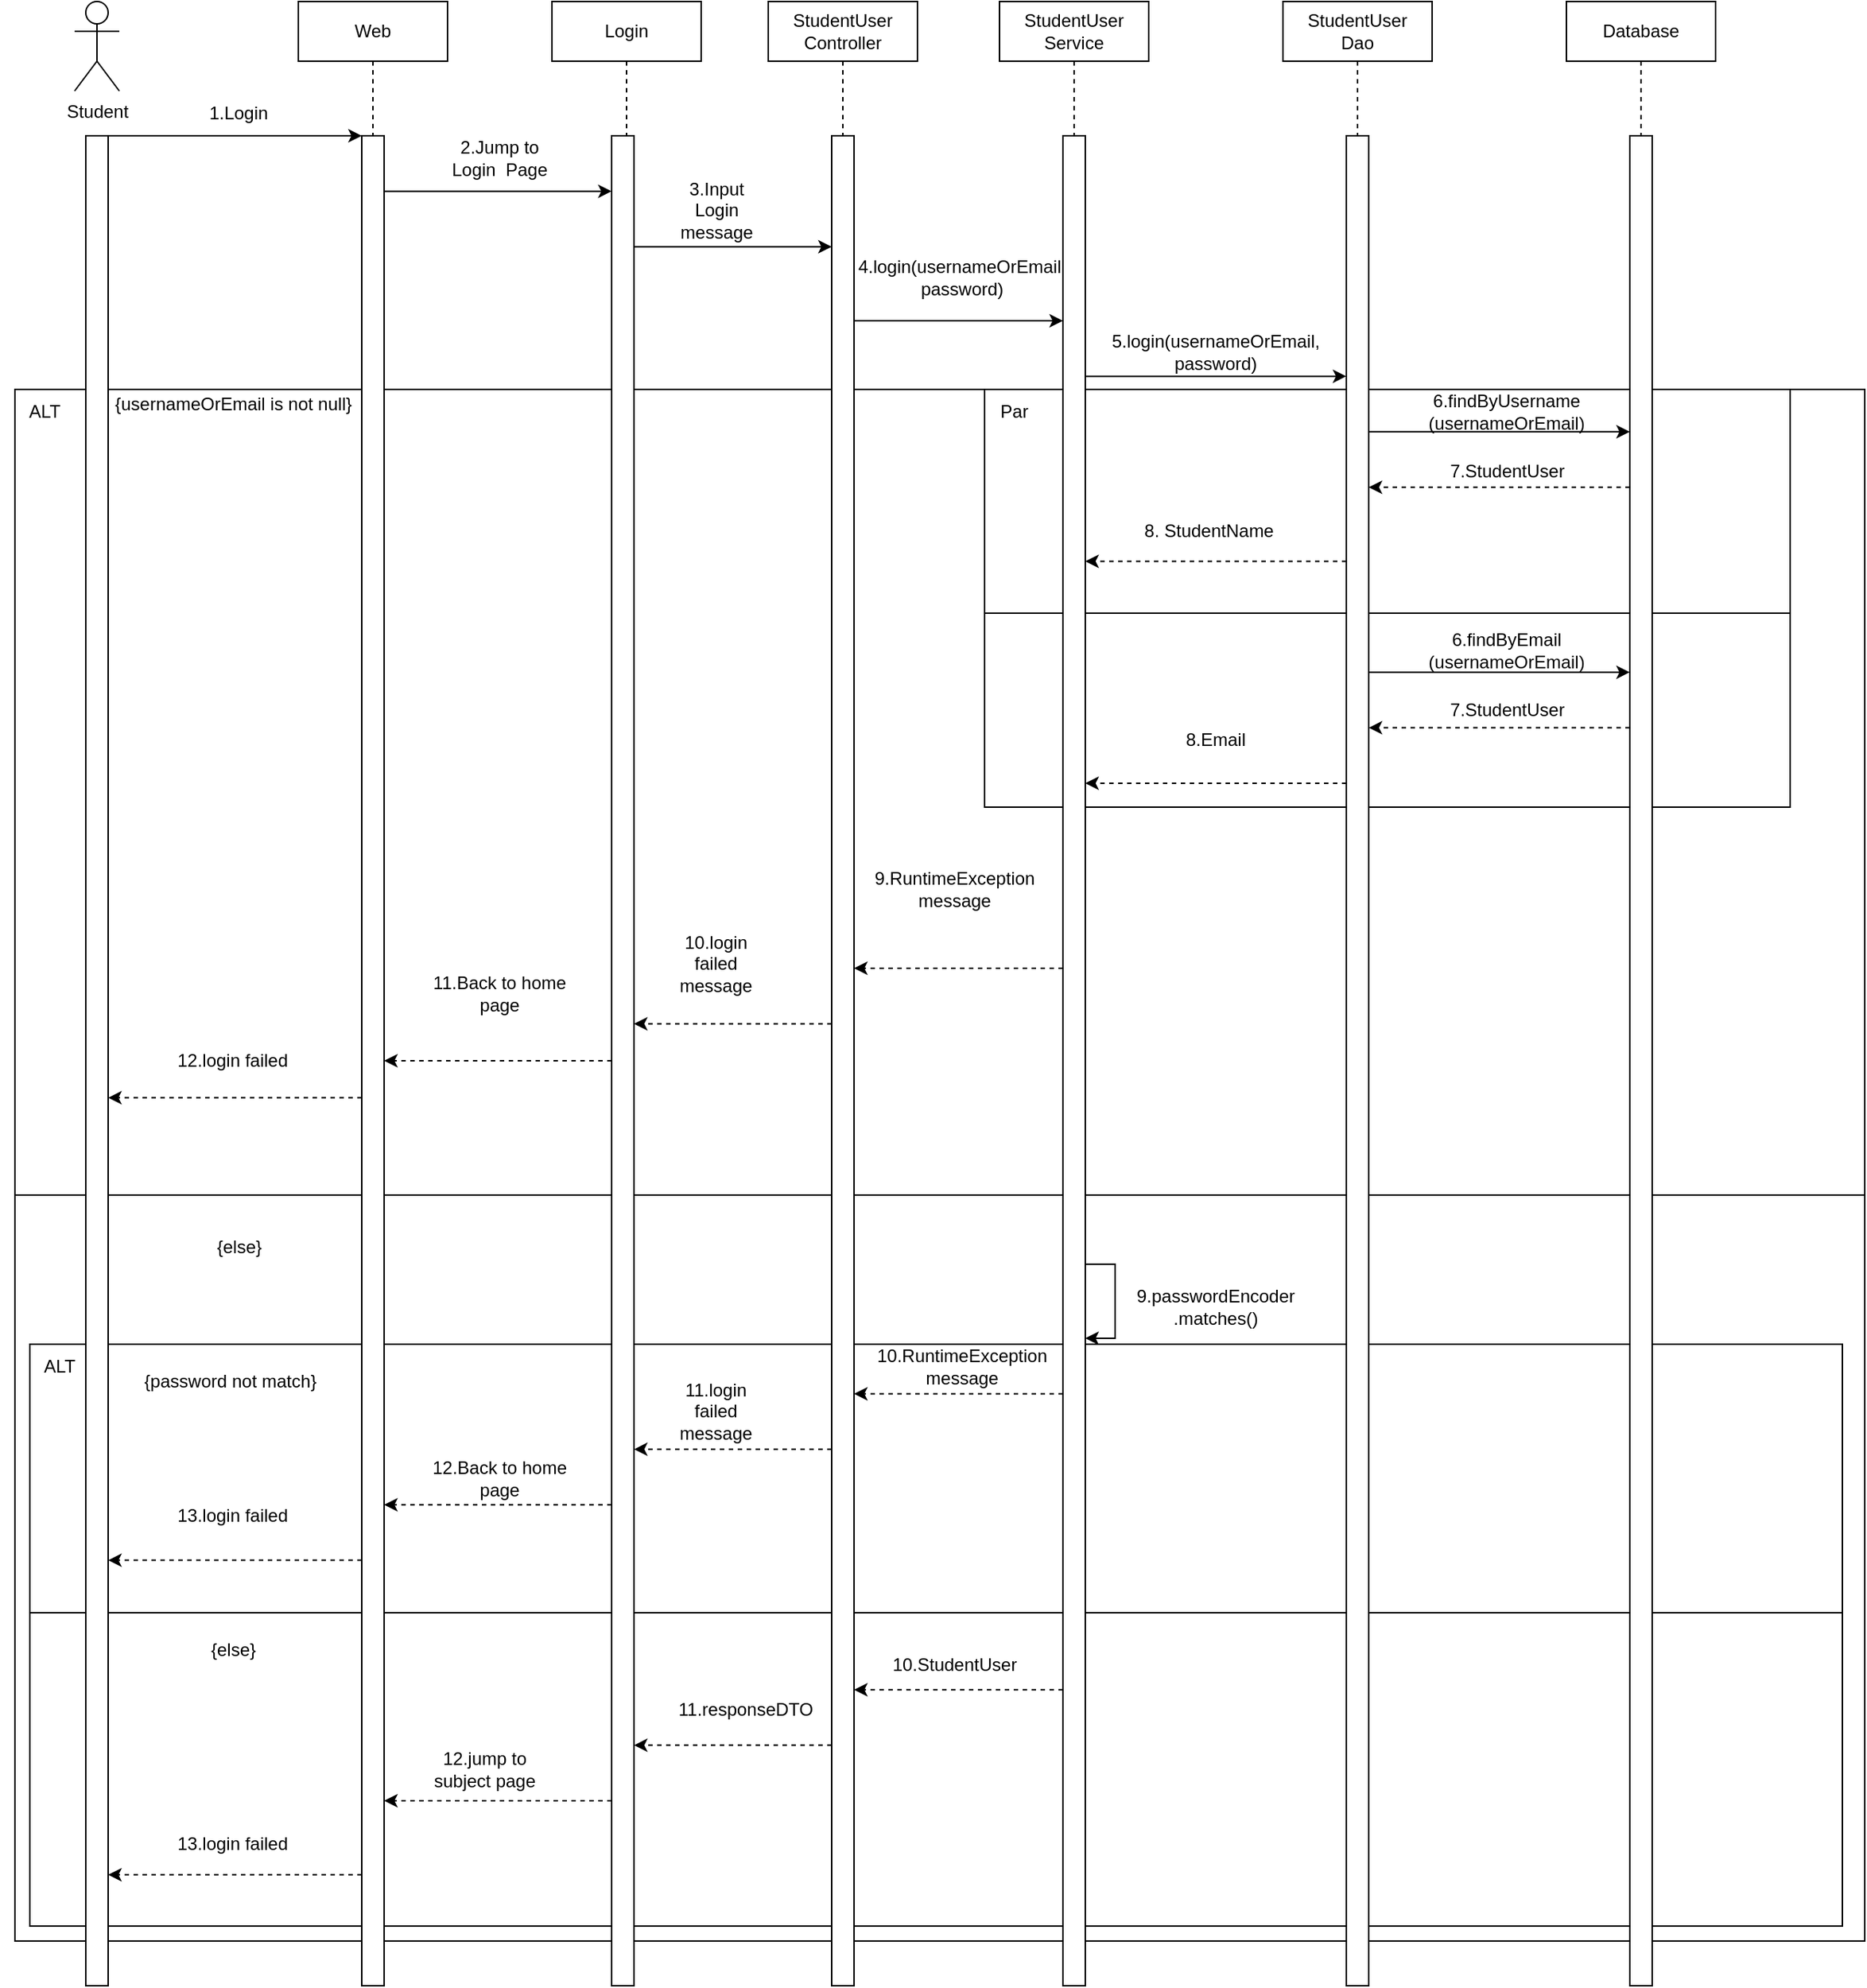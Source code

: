 <mxfile version="21.5.0" type="github">
  <diagram name="Page-1" id="2YBvvXClWsGukQMizWep">
    <mxGraphModel dx="1876" dy="661" grid="1" gridSize="10" guides="1" tooltips="1" connect="1" arrows="1" fold="1" page="1" pageScale="1" pageWidth="850" pageHeight="1100" math="0" shadow="0">
      <root>
        <mxCell id="0" />
        <mxCell id="1" parent="0" />
        <mxCell id="VWIVNXtLc2JzitBILpdr-26" value="" style="rounded=0;whiteSpace=wrap;html=1;" parent="1" vertex="1">
          <mxGeometry x="-440" y="840" width="1240" height="500" as="geometry" />
        </mxCell>
        <mxCell id="VWIVNXtLc2JzitBILpdr-33" value="" style="rounded=0;whiteSpace=wrap;html=1;" parent="1" vertex="1">
          <mxGeometry x="-430" y="1120" width="1215" height="210" as="geometry" />
        </mxCell>
        <mxCell id="VWIVNXtLc2JzitBILpdr-32" value="" style="rounded=0;whiteSpace=wrap;html=1;" parent="1" vertex="1">
          <mxGeometry x="-430" y="940" width="1215" height="180" as="geometry" />
        </mxCell>
        <mxCell id="VWIVNXtLc2JzitBILpdr-18" value="" style="rounded=0;whiteSpace=wrap;html=1;" parent="1" vertex="1">
          <mxGeometry x="-440" y="300" width="1240" height="540" as="geometry" />
        </mxCell>
        <mxCell id="Eow9V9qrAzXgovBorhqP-73" value="" style="rounded=0;whiteSpace=wrap;html=1;" parent="1" vertex="1">
          <mxGeometry x="210" y="300" width="540" height="150" as="geometry" />
        </mxCell>
        <mxCell id="aM9ryv3xv72pqoxQDRHE-1" value="StudentUser&lt;br&gt;Controller" style="shape=umlLifeline;perimeter=lifelinePerimeter;whiteSpace=wrap;html=1;container=0;dropTarget=0;collapsible=0;recursiveResize=0;outlineConnect=0;portConstraint=eastwest;newEdgeStyle={&quot;edgeStyle&quot;:&quot;elbowEdgeStyle&quot;,&quot;elbow&quot;:&quot;vertical&quot;,&quot;curved&quot;:0,&quot;rounded&quot;:0};size=40;" parent="1" vertex="1">
          <mxGeometry x="65" y="40" width="100" height="550" as="geometry" />
        </mxCell>
        <mxCell id="Eow9V9qrAzXgovBorhqP-82" value="" style="rounded=0;whiteSpace=wrap;html=1;" parent="1" vertex="1">
          <mxGeometry x="210" y="450" width="540" height="130" as="geometry" />
        </mxCell>
        <mxCell id="aM9ryv3xv72pqoxQDRHE-5" value="StudentUser&lt;br&gt;Service" style="shape=umlLifeline;perimeter=lifelinePerimeter;whiteSpace=wrap;html=1;container=0;dropTarget=0;collapsible=0;recursiveResize=0;outlineConnect=0;portConstraint=eastwest;newEdgeStyle={&quot;edgeStyle&quot;:&quot;elbowEdgeStyle&quot;,&quot;elbow&quot;:&quot;vertical&quot;,&quot;curved&quot;:0,&quot;rounded&quot;:0};" parent="1" vertex="1">
          <mxGeometry x="220" y="40" width="100" height="540" as="geometry" />
        </mxCell>
        <mxCell id="Eow9V9qrAzXgovBorhqP-1" value="StudentUser&lt;br&gt;Dao" style="shape=umlLifeline;perimeter=lifelinePerimeter;whiteSpace=wrap;html=1;container=0;dropTarget=0;collapsible=0;recursiveResize=0;outlineConnect=0;portConstraint=eastwest;newEdgeStyle={&quot;edgeStyle&quot;:&quot;elbowEdgeStyle&quot;,&quot;elbow&quot;:&quot;vertical&quot;,&quot;curved&quot;:0,&quot;rounded&quot;:0};" parent="1" vertex="1">
          <mxGeometry x="410" y="40" width="100" height="870" as="geometry" />
        </mxCell>
        <mxCell id="Eow9V9qrAzXgovBorhqP-3" value="Database" style="shape=umlLifeline;perimeter=lifelinePerimeter;whiteSpace=wrap;html=1;container=0;dropTarget=0;collapsible=0;recursiveResize=0;outlineConnect=0;portConstraint=eastwest;newEdgeStyle={&quot;edgeStyle&quot;:&quot;elbowEdgeStyle&quot;,&quot;elbow&quot;:&quot;vertical&quot;,&quot;curved&quot;:0,&quot;rounded&quot;:0};" parent="1" vertex="1">
          <mxGeometry x="600" y="40" width="100" height="860" as="geometry" />
        </mxCell>
        <mxCell id="Eow9V9qrAzXgovBorhqP-5" value="Student" style="shape=umlActor;verticalLabelPosition=bottom;verticalAlign=top;html=1;outlineConnect=0;" parent="1" vertex="1">
          <mxGeometry x="-400" y="40" width="30" height="60" as="geometry" />
        </mxCell>
        <mxCell id="Eow9V9qrAzXgovBorhqP-17" value="1.Login" style="text;html=1;strokeColor=none;fillColor=none;align=center;verticalAlign=middle;whiteSpace=wrap;rounded=0;" parent="1" vertex="1">
          <mxGeometry x="-320" y="100" width="60" height="30" as="geometry" />
        </mxCell>
        <mxCell id="Eow9V9qrAzXgovBorhqP-18" value="Login" style="shape=umlLifeline;perimeter=lifelinePerimeter;whiteSpace=wrap;html=1;container=0;dropTarget=0;collapsible=0;recursiveResize=0;outlineConnect=0;portConstraint=eastwest;newEdgeStyle={&quot;edgeStyle&quot;:&quot;elbowEdgeStyle&quot;,&quot;elbow&quot;:&quot;vertical&quot;,&quot;curved&quot;:0,&quot;rounded&quot;:0};size=40;" parent="1" vertex="1">
          <mxGeometry x="-80" y="40" width="100" height="550" as="geometry" />
        </mxCell>
        <mxCell id="Eow9V9qrAzXgovBorhqP-19" value="Web" style="shape=umlLifeline;perimeter=lifelinePerimeter;whiteSpace=wrap;html=1;container=0;dropTarget=0;collapsible=0;recursiveResize=0;outlineConnect=0;portConstraint=eastwest;newEdgeStyle={&quot;edgeStyle&quot;:&quot;elbowEdgeStyle&quot;,&quot;elbow&quot;:&quot;vertical&quot;,&quot;curved&quot;:0,&quot;rounded&quot;:0};size=40;" parent="1" vertex="1">
          <mxGeometry x="-250" y="40" width="100" height="550" as="geometry" />
        </mxCell>
        <mxCell id="Eow9V9qrAzXgovBorhqP-30" value="2.Jump to&lt;br&gt;Login&amp;nbsp; Page" style="text;html=1;strokeColor=none;fillColor=none;align=center;verticalAlign=middle;whiteSpace=wrap;rounded=0;" parent="1" vertex="1">
          <mxGeometry x="-180" y="110" width="130" height="70" as="geometry" />
        </mxCell>
        <mxCell id="Eow9V9qrAzXgovBorhqP-49" value="3.Input&lt;br&gt;Login&lt;br&gt;message" style="text;html=1;align=center;verticalAlign=middle;resizable=0;points=[];autosize=1;strokeColor=none;fillColor=none;" parent="1" vertex="1">
          <mxGeometry x="-5" y="150" width="70" height="60" as="geometry" />
        </mxCell>
        <mxCell id="Eow9V9qrAzXgovBorhqP-51" value="4.login(usernameOrEmail, password)" style="text;html=1;strokeColor=none;fillColor=none;align=center;verticalAlign=middle;whiteSpace=wrap;rounded=0;" parent="1" vertex="1">
          <mxGeometry x="130" y="210" width="130" height="30" as="geometry" />
        </mxCell>
        <mxCell id="Eow9V9qrAzXgovBorhqP-61" value="7.StudentUser" style="text;html=1;align=center;verticalAlign=middle;resizable=0;points=[];autosize=1;strokeColor=none;fillColor=none;" parent="1" vertex="1">
          <mxGeometry x="510" y="340" width="100" height="30" as="geometry" />
        </mxCell>
        <mxCell id="Eow9V9qrAzXgovBorhqP-79" value="&lt;span style=&quot;orphans: 2; text-align: center; text-indent: 0px; widows: 2; text-decoration-thickness: initial; text-decoration-style: initial; text-decoration-color: initial; float: none; display: inline !important;&quot;&gt;9.RuntimeException&lt;/span&gt;&lt;br style=&quot;border-color: rgb(0, 0, 0); orphans: 2; text-align: center; text-indent: 0px; widows: 2; text-decoration-thickness: initial; text-decoration-style: initial; text-decoration-color: initial;&quot;&gt;&lt;span style=&quot;orphans: 2; text-align: center; text-indent: 0px; widows: 2; text-decoration-thickness: initial; text-decoration-style: initial; text-decoration-color: initial; float: none; display: inline !important;&quot;&gt;message&lt;/span&gt;" style="text;html=1;strokeColor=none;fillColor=none;align=center;verticalAlign=middle;whiteSpace=wrap;rounded=0;" parent="1" vertex="1">
          <mxGeometry x="160" y="620" width="60" height="30" as="geometry" />
        </mxCell>
        <mxCell id="Eow9V9qrAzXgovBorhqP-81" value="11.Back to home page" style="text;html=1;strokeColor=none;fillColor=none;align=center;verticalAlign=middle;whiteSpace=wrap;rounded=0;" parent="1" vertex="1">
          <mxGeometry x="-170" y="690" width="110" height="30" as="geometry" />
        </mxCell>
        <mxCell id="Eow9V9qrAzXgovBorhqP-108" style="edgeStyle=orthogonalEdgeStyle;rounded=0;orthogonalLoop=1;jettySize=auto;html=1;exitX=1;exitY=0.03;exitDx=0;exitDy=0;exitPerimeter=0;entryX=0;entryY=0.03;entryDx=0;entryDy=0;entryPerimeter=0;" parent="1" source="Eow9V9qrAzXgovBorhqP-92" target="Eow9V9qrAzXgovBorhqP-93" edge="1">
          <mxGeometry relative="1" as="geometry" />
        </mxCell>
        <mxCell id="VWIVNXtLc2JzitBILpdr-25" style="edgeStyle=orthogonalEdgeStyle;rounded=0;orthogonalLoop=1;jettySize=auto;html=1;exitX=0;exitY=0.52;exitDx=0;exitDy=0;exitPerimeter=0;entryX=1;entryY=0.52;entryDx=0;entryDy=0;entryPerimeter=0;dashed=1;" parent="1" source="Eow9V9qrAzXgovBorhqP-92" target="Eow9V9qrAzXgovBorhqP-98" edge="1">
          <mxGeometry relative="1" as="geometry" />
        </mxCell>
        <mxCell id="VWIVNXtLc2JzitBILpdr-39" style="edgeStyle=orthogonalEdgeStyle;rounded=0;orthogonalLoop=1;jettySize=auto;html=1;exitX=0;exitY=0.77;exitDx=0;exitDy=0;exitPerimeter=0;entryX=1;entryY=0.77;entryDx=0;entryDy=0;entryPerimeter=0;dashed=1;" parent="1" source="Eow9V9qrAzXgovBorhqP-92" target="Eow9V9qrAzXgovBorhqP-98" edge="1">
          <mxGeometry relative="1" as="geometry" />
        </mxCell>
        <mxCell id="VWIVNXtLc2JzitBILpdr-43" style="edgeStyle=orthogonalEdgeStyle;rounded=0;orthogonalLoop=1;jettySize=auto;html=1;exitX=0;exitY=0.94;exitDx=0;exitDy=0;exitPerimeter=0;entryX=1;entryY=0.94;entryDx=0;entryDy=0;entryPerimeter=0;dashed=1;" parent="1" source="Eow9V9qrAzXgovBorhqP-92" target="Eow9V9qrAzXgovBorhqP-98" edge="1">
          <mxGeometry relative="1" as="geometry" />
        </mxCell>
        <mxCell id="Eow9V9qrAzXgovBorhqP-92" value="" style="rounded=0;whiteSpace=wrap;html=1;points=[[0,0,0,0,0],[0,0.03,0,0,0],[0,0.06,0,0,0],[0,0.1,0,0,0],[0,0.13,0,0,0],[0,0.16,0,0,0],[0,0.19,0,0,0],[0,0.23,0,0,0],[0,0.25,0,0,0],[0,0.26,0,0,0],[0,0.29,0,0,0],[0,0.32,0,0,0],[0,0.35,0,0,0],[0,0.39,0,0,0],[0,0.42,0,0,0],[0,0.45,0,0,0],[0,0.48,0,0,0],[0,0.5,0,0,0],[0,0.52,0,0,0],[0,0.55,0,0,0],[0,0.58,0,0,0],[0,0.61,0,0,0],[0,0.65,0,0,0],[0,0.68,0,0,0],[0,0.71,0,0,0],[0,0.74,0,0,0],[0,0.75,0,0,0],[0,0.77,0,0,0],[0,0.81,0,0,0],[0,0.84,0,0,0],[0,0.87,0,0,0],[0,0.9,0,0,0],[0,0.94,0,0,0],[0,0.97,0,0,0],[0,1,0,0,0],[0.25,0,0,0,0],[0.25,1,0,0,0],[0.5,0,0,0,0],[0.5,1,0,0,0],[0.75,0,0,0,0],[0.75,1,0,0,0],[1,0,0,0,0],[1,0.03,0,0,0],[1,0.06,0,0,0],[1,0.1,0,0,0],[1,0.13,0,0,0],[1,0.16,0,0,0],[1,0.19,0,0,0],[1,0.23,0,0,0],[1,0.25,0,0,0],[1,0.26,0,0,0],[1,0.29,0,0,0],[1,0.32,0,0,0],[1,0.35,0,0,0],[1,0.39,0,0,0],[1,0.42,0,0,0],[1,0.45,0,0,0],[1,0.48,0,0,0],[1,0.5,0,0,0],[1,0.52,0,0,0],[1,0.55,0,0,0],[1,0.58,0,0,0],[1,0.61,0,0,0],[1,0.65,0,0,0],[1,0.68,0,0,0],[1,0.71,0,0,0],[1,0.74,0,0,0],[1,0.75,0,0,0],[1,0.77,0,0,0],[1,0.81,0,0,0],[1,0.84,0,0,0],[1,0.87,0,0,0],[1,0.9,0,0,0],[1,0.94,0,0,0],[1,0.97,0,0,0],[1,1,0,0,0]];" parent="1" vertex="1">
          <mxGeometry x="-207.5" y="130" width="15" height="1240" as="geometry" />
        </mxCell>
        <mxCell id="Eow9V9qrAzXgovBorhqP-109" style="edgeStyle=orthogonalEdgeStyle;rounded=0;orthogonalLoop=1;jettySize=auto;html=1;exitX=1;exitY=0.06;exitDx=0;exitDy=0;exitPerimeter=0;entryX=0;entryY=0.06;entryDx=0;entryDy=0;entryPerimeter=0;" parent="1" source="Eow9V9qrAzXgovBorhqP-93" target="Eow9V9qrAzXgovBorhqP-99" edge="1">
          <mxGeometry relative="1" as="geometry" />
        </mxCell>
        <mxCell id="Eow9V9qrAzXgovBorhqP-98" value="" style="rounded=0;whiteSpace=wrap;html=1;points=[[0,0,0,0,0],[0,0.03,0,0,0],[0,0.06,0,0,0],[0,0.1,0,0,0],[0,0.13,0,0,0],[0,0.16,0,0,0],[0,0.19,0,0,0],[0,0.23,0,0,0],[0,0.25,0,0,0],[0,0.26,0,0,0],[0,0.29,0,0,0],[0,0.32,0,0,0],[0,0.35,0,0,0],[0,0.39,0,0,0],[0,0.42,0,0,0],[0,0.45,0,0,0],[0,0.48,0,0,0],[0,0.5,0,0,0],[0,0.52,0,0,0],[0,0.55,0,0,0],[0,0.58,0,0,0],[0,0.61,0,0,0],[0,0.65,0,0,0],[0,0.68,0,0,0],[0,0.71,0,0,0],[0,0.74,0,0,0],[0,0.75,0,0,0],[0,0.77,0,0,0],[0,0.81,0,0,0],[0,0.84,0,0,0],[0,0.87,0,0,0],[0,0.9,0,0,0],[0,0.94,0,0,0],[0,0.97,0,0,0],[0,1,0,0,0],[0.25,0,0,0,0],[0.25,1,0,0,0],[0.5,0,0,0,0],[0.5,1,0,0,0],[0.75,0,0,0,0],[0.75,1,0,0,0],[1,0,0,0,0],[1,0.03,0,0,0],[1,0.06,0,0,0],[1,0.1,0,0,0],[1,0.13,0,0,0],[1,0.16,0,0,0],[1,0.19,0,0,0],[1,0.23,0,0,0],[1,0.25,0,0,0],[1,0.26,0,0,0],[1,0.29,0,0,0],[1,0.32,0,0,0],[1,0.35,0,0,0],[1,0.39,0,0,0],[1,0.42,0,0,0],[1,0.45,0,0,0],[1,0.48,0,0,0],[1,0.5,0,0,0],[1,0.52,0,0,0],[1,0.55,0,0,0],[1,0.58,0,0,0],[1,0.61,0,0,0],[1,0.65,0,0,0],[1,0.68,0,0,0],[1,0.71,0,0,0],[1,0.74,0,0,0],[1,0.75,0,0,0],[1,0.77,0,0,0],[1,0.81,0,0,0],[1,0.84,0,0,0],[1,0.87,0,0,0],[1,0.9,0,0,0],[1,0.94,0,0,0],[1,0.97,0,0,0],[1,1,0,0,0]];" parent="1" vertex="1">
          <mxGeometry x="-392.5" y="130" width="15" height="1240" as="geometry" />
        </mxCell>
        <mxCell id="VWIVNXtLc2JzitBILpdr-24" style="edgeStyle=orthogonalEdgeStyle;rounded=0;orthogonalLoop=1;jettySize=auto;html=1;exitX=0;exitY=0.5;exitDx=0;exitDy=0;exitPerimeter=0;entryX=1;entryY=0.5;entryDx=0;entryDy=0;entryPerimeter=0;dashed=1;" parent="1" source="Eow9V9qrAzXgovBorhqP-93" target="Eow9V9qrAzXgovBorhqP-92" edge="1">
          <mxGeometry relative="1" as="geometry" />
        </mxCell>
        <mxCell id="VWIVNXtLc2JzitBILpdr-38" style="edgeStyle=orthogonalEdgeStyle;rounded=0;orthogonalLoop=1;jettySize=auto;html=1;exitX=0;exitY=0.74;exitDx=0;exitDy=0;exitPerimeter=0;entryX=1;entryY=0.74;entryDx=0;entryDy=0;entryPerimeter=0;dashed=1;" parent="1" source="Eow9V9qrAzXgovBorhqP-93" target="Eow9V9qrAzXgovBorhqP-92" edge="1">
          <mxGeometry relative="1" as="geometry" />
        </mxCell>
        <mxCell id="VWIVNXtLc2JzitBILpdr-42" style="edgeStyle=orthogonalEdgeStyle;rounded=0;orthogonalLoop=1;jettySize=auto;html=1;exitX=0;exitY=0.9;exitDx=0;exitDy=0;exitPerimeter=0;entryX=1;entryY=0.9;entryDx=0;entryDy=0;entryPerimeter=0;dashed=1;" parent="1" source="Eow9V9qrAzXgovBorhqP-93" target="Eow9V9qrAzXgovBorhqP-92" edge="1">
          <mxGeometry relative="1" as="geometry" />
        </mxCell>
        <mxCell id="Eow9V9qrAzXgovBorhqP-93" value="" style="rounded=0;whiteSpace=wrap;html=1;points=[[0,0,0,0,0],[0,0.03,0,0,0],[0,0.06,0,0,0],[0,0.1,0,0,0],[0,0.13,0,0,0],[0,0.16,0,0,0],[0,0.19,0,0,0],[0,0.23,0,0,0],[0,0.25,0,0,0],[0,0.26,0,0,0],[0,0.29,0,0,0],[0,0.32,0,0,0],[0,0.35,0,0,0],[0,0.39,0,0,0],[0,0.42,0,0,0],[0,0.45,0,0,0],[0,0.48,0,0,0],[0,0.5,0,0,0],[0,0.52,0,0,0],[0,0.55,0,0,0],[0,0.58,0,0,0],[0,0.61,0,0,0],[0,0.65,0,0,0],[0,0.68,0,0,0],[0,0.71,0,0,0],[0,0.74,0,0,0],[0,0.75,0,0,0],[0,0.77,0,0,0],[0,0.81,0,0,0],[0,0.84,0,0,0],[0,0.87,0,0,0],[0,0.9,0,0,0],[0,0.94,0,0,0],[0,0.97,0,0,0],[0,1,0,0,0],[0.25,0,0,0,0],[0.25,1,0,0,0],[0.5,0,0,0,0],[0.5,1,0,0,0],[0.75,0,0,0,0],[0.75,1,0,0,0],[1,0,0,0,0],[1,0.03,0,0,0],[1,0.06,0,0,0],[1,0.1,0,0,0],[1,0.13,0,0,0],[1,0.16,0,0,0],[1,0.19,0,0,0],[1,0.23,0,0,0],[1,0.25,0,0,0],[1,0.26,0,0,0],[1,0.29,0,0,0],[1,0.32,0,0,0],[1,0.35,0,0,0],[1,0.39,0,0,0],[1,0.42,0,0,0],[1,0.45,0,0,0],[1,0.48,0,0,0],[1,0.5,0,0,0],[1,0.52,0,0,0],[1,0.55,0,0,0],[1,0.58,0,0,0],[1,0.61,0,0,0],[1,0.65,0,0,0],[1,0.68,0,0,0],[1,0.71,0,0,0],[1,0.74,0,0,0],[1,0.75,0,0,0],[1,0.77,0,0,0],[1,0.81,0,0,0],[1,0.84,0,0,0],[1,0.87,0,0,0],[1,0.9,0,0,0],[1,0.94,0,0,0],[1,0.97,0,0,0],[1,1,0,0,0]];" parent="1" vertex="1">
          <mxGeometry x="-40" y="130" width="15" height="1240" as="geometry" />
        </mxCell>
        <mxCell id="Eow9V9qrAzXgovBorhqP-107" style="edgeStyle=orthogonalEdgeStyle;rounded=0;orthogonalLoop=1;jettySize=auto;html=1;exitX=1;exitY=0;exitDx=0;exitDy=0;entryX=0;entryY=0;entryDx=0;entryDy=0;entryPerimeter=0;" parent="1" source="Eow9V9qrAzXgovBorhqP-98" target="Eow9V9qrAzXgovBorhqP-92" edge="1">
          <mxGeometry relative="1" as="geometry">
            <Array as="points">
              <mxPoint x="-230" y="130" />
              <mxPoint x="-230" y="130" />
            </Array>
          </mxGeometry>
        </mxCell>
        <mxCell id="VWIVNXtLc2JzitBILpdr-23" style="edgeStyle=orthogonalEdgeStyle;rounded=0;orthogonalLoop=1;jettySize=auto;html=1;exitX=0;exitY=0.48;exitDx=0;exitDy=0;exitPerimeter=0;entryX=1;entryY=0.48;entryDx=0;entryDy=0;entryPerimeter=0;dashed=1;" parent="1" source="Eow9V9qrAzXgovBorhqP-99" target="Eow9V9qrAzXgovBorhqP-93" edge="1">
          <mxGeometry relative="1" as="geometry" />
        </mxCell>
        <mxCell id="VWIVNXtLc2JzitBILpdr-37" style="edgeStyle=orthogonalEdgeStyle;rounded=0;orthogonalLoop=1;jettySize=auto;html=1;exitX=0;exitY=0.71;exitDx=0;exitDy=0;exitPerimeter=0;entryX=1;entryY=0.71;entryDx=0;entryDy=0;entryPerimeter=0;dashed=1;" parent="1" source="Eow9V9qrAzXgovBorhqP-99" target="Eow9V9qrAzXgovBorhqP-93" edge="1">
          <mxGeometry relative="1" as="geometry" />
        </mxCell>
        <mxCell id="VWIVNXtLc2JzitBILpdr-41" style="edgeStyle=orthogonalEdgeStyle;rounded=0;orthogonalLoop=1;jettySize=auto;html=1;entryX=1;entryY=0.87;entryDx=0;entryDy=0;entryPerimeter=0;dashed=1;exitX=0;exitY=0.87;exitDx=0;exitDy=0;exitPerimeter=0;" parent="1" target="Eow9V9qrAzXgovBorhqP-93" edge="1" source="Eow9V9qrAzXgovBorhqP-99">
          <mxGeometry relative="1" as="geometry">
            <mxPoint x="83" y="1209" as="sourcePoint" />
          </mxGeometry>
        </mxCell>
        <mxCell id="VWIVNXtLc2JzitBILpdr-63" style="edgeStyle=orthogonalEdgeStyle;rounded=0;orthogonalLoop=1;jettySize=auto;html=1;exitX=1;exitY=0.1;exitDx=0;exitDy=0;exitPerimeter=0;entryX=0;entryY=0.1;entryDx=0;entryDy=0;entryPerimeter=0;" parent="1" source="Eow9V9qrAzXgovBorhqP-99" target="Eow9V9qrAzXgovBorhqP-100" edge="1">
          <mxGeometry relative="1" as="geometry" />
        </mxCell>
        <mxCell id="Eow9V9qrAzXgovBorhqP-99" value="" style="rounded=0;whiteSpace=wrap;html=1;points=[[0,0,0,0,0],[0,0.03,0,0,0],[0,0.06,0,0,0],[0,0.1,0,0,0],[0,0.13,0,0,0],[0,0.16,0,0,0],[0,0.19,0,0,0],[0,0.23,0,0,0],[0,0.25,0,0,0],[0,0.26,0,0,0],[0,0.29,0,0,0],[0,0.32,0,0,0],[0,0.35,0,0,0],[0,0.39,0,0,0],[0,0.42,0,0,0],[0,0.45,0,0,0],[0,0.48,0,0,0],[0,0.5,0,0,0],[0,0.52,0,0,0],[0,0.55,0,0,0],[0,0.58,0,0,0],[0,0.61,0,0,0],[0,0.65,0,0,0],[0,0.68,0,0,0],[0,0.71,0,0,0],[0,0.74,0,0,0],[0,0.75,0,0,0],[0,0.77,0,0,0],[0,0.81,0,0,0],[0,0.84,0,0,0],[0,0.87,0,0,0],[0,0.9,0,0,0],[0,0.94,0,0,0],[0,0.97,0,0,0],[0,1,0,0,0],[0.25,0,0,0,0],[0.25,1,0,0,0],[0.5,0,0,0,0],[0.5,1,0,0,0],[0.75,0,0,0,0],[0.75,1,0,0,0],[1,0,0,0,0],[1,0.03,0,0,0],[1,0.06,0,0,0],[1,0.1,0,0,0],[1,0.13,0,0,0],[1,0.16,0,0,0],[1,0.19,0,0,0],[1,0.23,0,0,0],[1,0.25,0,0,0],[1,0.26,0,0,0],[1,0.29,0,0,0],[1,0.32,0,0,0],[1,0.35,0,0,0],[1,0.39,0,0,0],[1,0.42,0,0,0],[1,0.45,0,0,0],[1,0.48,0,0,0],[1,0.5,0,0,0],[1,0.52,0,0,0],[1,0.55,0,0,0],[1,0.58,0,0,0],[1,0.61,0,0,0],[1,0.65,0,0,0],[1,0.68,0,0,0],[1,0.71,0,0,0],[1,0.74,0,0,0],[1,0.75,0,0,0],[1,0.77,0,0,0],[1,0.81,0,0,0],[1,0.84,0,0,0],[1,0.87,0,0,0],[1,0.9,0,0,0],[1,0.94,0,0,0],[1,0.97,0,0,0],[1,1,0,0,0]];" parent="1" vertex="1">
          <mxGeometry x="107.5" y="130" width="15" height="1240" as="geometry" />
        </mxCell>
        <mxCell id="VWIVNXtLc2JzitBILpdr-21" style="edgeStyle=orthogonalEdgeStyle;rounded=0;orthogonalLoop=1;jettySize=auto;html=1;exitX=0;exitY=0.45;exitDx=0;exitDy=0;exitPerimeter=0;entryX=1;entryY=0.45;entryDx=0;entryDy=0;entryPerimeter=0;dashed=1;" parent="1" source="Eow9V9qrAzXgovBorhqP-100" target="Eow9V9qrAzXgovBorhqP-99" edge="1">
          <mxGeometry relative="1" as="geometry" />
        </mxCell>
        <mxCell id="VWIVNXtLc2JzitBILpdr-29" style="edgeStyle=orthogonalEdgeStyle;rounded=0;orthogonalLoop=1;jettySize=auto;html=1;exitX=1;exitY=0.61;exitDx=0;exitDy=0;exitPerimeter=0;entryX=1;entryY=0.65;entryDx=0;entryDy=0;entryPerimeter=0;" parent="1" source="Eow9V9qrAzXgovBorhqP-100" target="Eow9V9qrAzXgovBorhqP-100" edge="1">
          <mxGeometry relative="1" as="geometry" />
        </mxCell>
        <mxCell id="VWIVNXtLc2JzitBILpdr-36" style="edgeStyle=orthogonalEdgeStyle;rounded=0;orthogonalLoop=1;jettySize=auto;html=1;exitX=0;exitY=0.68;exitDx=0;exitDy=0;exitPerimeter=0;entryX=1;entryY=0.68;entryDx=0;entryDy=0;entryPerimeter=0;dashed=1;" parent="1" source="Eow9V9qrAzXgovBorhqP-100" target="Eow9V9qrAzXgovBorhqP-99" edge="1">
          <mxGeometry relative="1" as="geometry" />
        </mxCell>
        <mxCell id="VWIVNXtLc2JzitBILpdr-40" style="edgeStyle=orthogonalEdgeStyle;rounded=0;orthogonalLoop=1;jettySize=auto;html=1;exitX=0;exitY=0.84;exitDx=0;exitDy=0;exitPerimeter=0;entryX=1;entryY=0.84;entryDx=0;entryDy=0;entryPerimeter=0;dashed=1;" parent="1" source="Eow9V9qrAzXgovBorhqP-100" target="Eow9V9qrAzXgovBorhqP-99" edge="1">
          <mxGeometry relative="1" as="geometry" />
        </mxCell>
        <mxCell id="VWIVNXtLc2JzitBILpdr-64" style="edgeStyle=orthogonalEdgeStyle;rounded=0;orthogonalLoop=1;jettySize=auto;html=1;exitX=1;exitY=0.13;exitDx=0;exitDy=0;exitPerimeter=0;entryX=0;entryY=0.13;entryDx=0;entryDy=0;entryPerimeter=0;" parent="1" source="Eow9V9qrAzXgovBorhqP-100" target="Eow9V9qrAzXgovBorhqP-101" edge="1">
          <mxGeometry relative="1" as="geometry" />
        </mxCell>
        <mxCell id="Eow9V9qrAzXgovBorhqP-100" value="" style="rounded=0;whiteSpace=wrap;html=1;points=[[0,0,0,0,0],[0,0.03,0,0,0],[0,0.06,0,0,0],[0,0.1,0,0,0],[0,0.13,0,0,0],[0,0.16,0,0,0],[0,0.19,0,0,0],[0,0.23,0,0,0],[0,0.25,0,0,0],[0,0.26,0,0,0],[0,0.29,0,0,0],[0,0.32,0,0,0],[0,0.35,0,0,0],[0,0.39,0,0,0],[0,0.42,0,0,0],[0,0.45,0,0,0],[0,0.48,0,0,0],[0,0.5,0,0,0],[0,0.52,0,0,0],[0,0.55,0,0,0],[0,0.58,0,0,0],[0,0.61,0,0,0],[0,0.65,0,0,0],[0,0.68,0,0,0],[0,0.71,0,0,0],[0,0.74,0,0,0],[0,0.75,0,0,0],[0,0.77,0,0,0],[0,0.81,0,0,0],[0,0.84,0,0,0],[0,0.87,0,0,0],[0,0.9,0,0,0],[0,0.94,0,0,0],[0,0.97,0,0,0],[0,1,0,0,0],[0.25,0,0,0,0],[0.25,1,0,0,0],[0.5,0,0,0,0],[0.5,1,0,0,0],[0.75,0,0,0,0],[0.75,1,0,0,0],[1,0,0,0,0],[1,0.03,0,0,0],[1,0.06,0,0,0],[1,0.1,0,0,0],[1,0.13,0,0,0],[1,0.16,0,0,0],[1,0.19,0,0,0],[1,0.23,0,0,0],[1,0.25,0,0,0],[1,0.26,0,0,0],[1,0.29,0,0,0],[1,0.32,0,0,0],[1,0.35,0,0,0],[1,0.39,0,0,0],[1,0.42,0,0,0],[1,0.45,0,0,0],[1,0.48,0,0,0],[1,0.5,0,0,0],[1,0.52,0,0,0],[1,0.55,0,0,0],[1,0.58,0,0,0],[1,0.61,0,0,0],[1,0.65,0,0,0],[1,0.68,0,0,0],[1,0.71,0,0,0],[1,0.74,0,0,0],[1,0.75,0,0,0],[1,0.77,0,0,0],[1,0.81,0,0,0],[1,0.84,0,0,0],[1,0.87,0,0,0],[1,0.9,0,0,0],[1,0.94,0,0,0],[1,0.97,0,0,0],[1,1,0,0,0]];" parent="1" vertex="1">
          <mxGeometry x="262.5" y="130" width="15" height="1240" as="geometry" />
        </mxCell>
        <mxCell id="VWIVNXtLc2JzitBILpdr-11" style="edgeStyle=orthogonalEdgeStyle;rounded=0;orthogonalLoop=1;jettySize=auto;html=1;exitX=1;exitY=0.16;exitDx=0;exitDy=0;exitPerimeter=0;entryX=0;entryY=0.16;entryDx=0;entryDy=0;entryPerimeter=0;" parent="1" source="Eow9V9qrAzXgovBorhqP-101" target="Eow9V9qrAzXgovBorhqP-102" edge="1">
          <mxGeometry relative="1" as="geometry" />
        </mxCell>
        <mxCell id="VWIVNXtLc2JzitBILpdr-14" style="edgeStyle=orthogonalEdgeStyle;rounded=0;orthogonalLoop=1;jettySize=auto;html=1;exitX=0;exitY=0.23;exitDx=0;exitDy=0;exitPerimeter=0;entryX=1;entryY=0.23;entryDx=0;entryDy=0;entryPerimeter=0;dashed=1;" parent="1" source="Eow9V9qrAzXgovBorhqP-101" target="Eow9V9qrAzXgovBorhqP-100" edge="1">
          <mxGeometry relative="1" as="geometry" />
        </mxCell>
        <mxCell id="VWIVNXtLc2JzitBILpdr-15" style="edgeStyle=orthogonalEdgeStyle;rounded=0;orthogonalLoop=1;jettySize=auto;html=1;exitX=1;exitY=0.29;exitDx=0;exitDy=0;exitPerimeter=0;entryX=0;entryY=0.29;entryDx=0;entryDy=0;entryPerimeter=0;" parent="1" source="Eow9V9qrAzXgovBorhqP-101" target="Eow9V9qrAzXgovBorhqP-102" edge="1">
          <mxGeometry relative="1" as="geometry" />
        </mxCell>
        <mxCell id="VWIVNXtLc2JzitBILpdr-17" style="edgeStyle=orthogonalEdgeStyle;rounded=0;orthogonalLoop=1;jettySize=auto;html=1;exitX=0;exitY=0.35;exitDx=0;exitDy=0;exitPerimeter=0;entryX=1;entryY=0.35;entryDx=0;entryDy=0;entryPerimeter=0;dashed=1;" parent="1" source="Eow9V9qrAzXgovBorhqP-101" target="Eow9V9qrAzXgovBorhqP-100" edge="1">
          <mxGeometry relative="1" as="geometry" />
        </mxCell>
        <mxCell id="Eow9V9qrAzXgovBorhqP-101" value="" style="rounded=0;whiteSpace=wrap;html=1;points=[[0,0,0,0,0],[0,0.03,0,0,0],[0,0.06,0,0,0],[0,0.1,0,0,0],[0,0.13,0,0,0],[0,0.16,0,0,0],[0,0.19,0,0,0],[0,0.23,0,0,0],[0,0.25,0,0,0],[0,0.26,0,0,0],[0,0.29,0,0,0],[0,0.32,0,0,0],[0,0.35,0,0,0],[0,0.39,0,0,0],[0,0.42,0,0,0],[0,0.45,0,0,0],[0,0.48,0,0,0],[0,0.5,0,0,0],[0,0.52,0,0,0],[0,0.55,0,0,0],[0,0.58,0,0,0],[0,0.61,0,0,0],[0,0.65,0,0,0],[0,0.68,0,0,0],[0,0.71,0,0,0],[0,0.74,0,0,0],[0,0.75,0,0,0],[0,0.77,0,0,0],[0,0.81,0,0,0],[0,0.84,0,0,0],[0,0.87,0,0,0],[0,0.9,0,0,0],[0,0.94,0,0,0],[0,0.97,0,0,0],[0,1,0,0,0],[0.25,0,0,0,0],[0.25,1,0,0,0],[0.5,0,0,0,0],[0.5,1,0,0,0],[0.75,0,0,0,0],[0.75,1,0,0,0],[1,0,0,0,0],[1,0.03,0,0,0],[1,0.06,0,0,0],[1,0.1,0,0,0],[1,0.13,0,0,0],[1,0.16,0,0,0],[1,0.19,0,0,0],[1,0.23,0,0,0],[1,0.25,0,0,0],[1,0.26,0,0,0],[1,0.29,0,0,0],[1,0.32,0,0,0],[1,0.35,0,0,0],[1,0.39,0,0,0],[1,0.42,0,0,0],[1,0.45,0,0,0],[1,0.48,0,0,0],[1,0.5,0,0,0],[1,0.52,0,0,0],[1,0.55,0,0,0],[1,0.58,0,0,0],[1,0.61,0,0,0],[1,0.65,0,0,0],[1,0.68,0,0,0],[1,0.71,0,0,0],[1,0.74,0,0,0],[1,0.75,0,0,0],[1,0.77,0,0,0],[1,0.81,0,0,0],[1,0.84,0,0,0],[1,0.87,0,0,0],[1,0.9,0,0,0],[1,0.94,0,0,0],[1,0.97,0,0,0],[1,1,0,0,0]];" parent="1" vertex="1">
          <mxGeometry x="452.5" y="130" width="15" height="1240" as="geometry" />
        </mxCell>
        <mxCell id="VWIVNXtLc2JzitBILpdr-13" style="edgeStyle=orthogonalEdgeStyle;rounded=0;orthogonalLoop=1;jettySize=auto;html=1;exitX=0;exitY=0.19;exitDx=0;exitDy=0;exitPerimeter=0;entryX=1;entryY=0.19;entryDx=0;entryDy=0;entryPerimeter=0;dashed=1;" parent="1" source="Eow9V9qrAzXgovBorhqP-102" target="Eow9V9qrAzXgovBorhqP-101" edge="1">
          <mxGeometry relative="1" as="geometry" />
        </mxCell>
        <mxCell id="VWIVNXtLc2JzitBILpdr-16" style="edgeStyle=orthogonalEdgeStyle;rounded=0;orthogonalLoop=1;jettySize=auto;html=1;exitX=0;exitY=0.32;exitDx=0;exitDy=0;exitPerimeter=0;entryX=1;entryY=0.32;entryDx=0;entryDy=0;entryPerimeter=0;dashed=1;" parent="1" source="Eow9V9qrAzXgovBorhqP-102" target="Eow9V9qrAzXgovBorhqP-101" edge="1">
          <mxGeometry relative="1" as="geometry" />
        </mxCell>
        <mxCell id="Eow9V9qrAzXgovBorhqP-102" value="" style="rounded=0;whiteSpace=wrap;html=1;points=[[0,0,0,0,0],[0,0.03,0,0,0],[0,0.06,0,0,0],[0,0.1,0,0,0],[0,0.13,0,0,0],[0,0.16,0,0,0],[0,0.19,0,0,0],[0,0.23,0,0,0],[0,0.25,0,0,0],[0,0.26,0,0,0],[0,0.29,0,0,0],[0,0.32,0,0,0],[0,0.35,0,0,0],[0,0.39,0,0,0],[0,0.42,0,0,0],[0,0.45,0,0,0],[0,0.48,0,0,0],[0,0.5,0,0,0],[0,0.52,0,0,0],[0,0.55,0,0,0],[0,0.58,0,0,0],[0,0.61,0,0,0],[0,0.65,0,0,0],[0,0.68,0,0,0],[0,0.71,0,0,0],[0,0.74,0,0,0],[0,0.75,0,0,0],[0,0.77,0,0,0],[0,0.81,0,0,0],[0,0.84,0,0,0],[0,0.87,0,0,0],[0,0.9,0,0,0],[0,0.94,0,0,0],[0,0.97,0,0,0],[0,1,0,0,0],[0.25,0,0,0,0],[0.25,1,0,0,0],[0.5,0,0,0,0],[0.5,1,0,0,0],[0.75,0,0,0,0],[0.75,1,0,0,0],[1,0,0,0,0],[1,0.03,0,0,0],[1,0.06,0,0,0],[1,0.1,0,0,0],[1,0.13,0,0,0],[1,0.16,0,0,0],[1,0.19,0,0,0],[1,0.23,0,0,0],[1,0.25,0,0,0],[1,0.26,0,0,0],[1,0.29,0,0,0],[1,0.32,0,0,0],[1,0.35,0,0,0],[1,0.39,0,0,0],[1,0.42,0,0,0],[1,0.45,0,0,0],[1,0.48,0,0,0],[1,0.5,0,0,0],[1,0.52,0,0,0],[1,0.55,0,0,0],[1,0.58,0,0,0],[1,0.61,0,0,0],[1,0.65,0,0,0],[1,0.68,0,0,0],[1,0.71,0,0,0],[1,0.74,0,0,0],[1,0.75,0,0,0],[1,0.77,0,0,0],[1,0.81,0,0,0],[1,0.84,0,0,0],[1,0.87,0,0,0],[1,0.9,0,0,0],[1,0.94,0,0,0],[1,0.97,0,0,0],[1,1,0,0,0]];" parent="1" vertex="1">
          <mxGeometry x="642.5" y="130" width="15" height="1240" as="geometry" />
        </mxCell>
        <mxCell id="Eow9V9qrAzXgovBorhqP-121" value="Par" style="text;html=1;strokeColor=none;fillColor=none;align=center;verticalAlign=middle;whiteSpace=wrap;rounded=0;" parent="1" vertex="1">
          <mxGeometry x="200" y="300" width="60" height="30" as="geometry" />
        </mxCell>
        <mxCell id="Eow9V9qrAzXgovBorhqP-122" value="8. StudentName" style="text;html=1;align=center;verticalAlign=middle;resizable=0;points=[];autosize=1;strokeColor=none;fillColor=none;" parent="1" vertex="1">
          <mxGeometry x="305" y="380" width="110" height="30" as="geometry" />
        </mxCell>
        <mxCell id="Eow9V9qrAzXgovBorhqP-137" value="8.Email" style="text;html=1;strokeColor=none;fillColor=none;align=center;verticalAlign=middle;whiteSpace=wrap;rounded=0;" parent="1" vertex="1">
          <mxGeometry x="300" y="520" width="130" height="30" as="geometry" />
        </mxCell>
        <mxCell id="Eow9V9qrAzXgovBorhqP-187" value="12.login failed" style="text;html=1;strokeColor=none;fillColor=none;align=center;verticalAlign=middle;whiteSpace=wrap;rounded=0;" parent="1" vertex="1">
          <mxGeometry x="-348.75" y="735" width="110" height="30" as="geometry" />
        </mxCell>
        <mxCell id="Eow9V9qrAzXgovBorhqP-193" value="10.login failed message" style="text;html=1;strokeColor=none;fillColor=none;align=center;verticalAlign=middle;whiteSpace=wrap;rounded=0;" parent="1" vertex="1">
          <mxGeometry y="670" width="60" height="30" as="geometry" />
        </mxCell>
        <mxCell id="VWIVNXtLc2JzitBILpdr-2" value="6.findByUsername (usernameOrEmail)" style="text;html=1;strokeColor=none;fillColor=none;align=center;verticalAlign=middle;whiteSpace=wrap;rounded=0;" parent="1" vertex="1">
          <mxGeometry x="530" y="300" width="60" height="30" as="geometry" />
        </mxCell>
        <mxCell id="VWIVNXtLc2JzitBILpdr-3" value="5.login(usernameOrEmail, password)" style="text;html=1;strokeColor=none;fillColor=none;align=center;verticalAlign=middle;whiteSpace=wrap;rounded=0;" parent="1" vertex="1">
          <mxGeometry x="300" y="260" width="130" height="30" as="geometry" />
        </mxCell>
        <mxCell id="VWIVNXtLc2JzitBILpdr-5" value="6.findByEmail (usernameOrEmail)" style="text;html=1;strokeColor=none;fillColor=none;align=center;verticalAlign=middle;whiteSpace=wrap;rounded=0;" parent="1" vertex="1">
          <mxGeometry x="530" y="460" width="60" height="30" as="geometry" />
        </mxCell>
        <mxCell id="VWIVNXtLc2JzitBILpdr-8" value="7.StudentUser" style="text;html=1;align=center;verticalAlign=middle;resizable=0;points=[];autosize=1;strokeColor=none;fillColor=none;" parent="1" vertex="1">
          <mxGeometry x="510" y="500" width="100" height="30" as="geometry" />
        </mxCell>
        <mxCell id="VWIVNXtLc2JzitBILpdr-19" value="ALT" style="text;html=1;strokeColor=none;fillColor=none;align=center;verticalAlign=middle;whiteSpace=wrap;rounded=0;" parent="1" vertex="1">
          <mxGeometry x="-450" y="300" width="60" height="30" as="geometry" />
        </mxCell>
        <mxCell id="VWIVNXtLc2JzitBILpdr-27" value="{usernameOrEmail is not null}" style="text;html=1;strokeColor=none;fillColor=none;align=center;verticalAlign=middle;whiteSpace=wrap;rounded=0;" parent="1" vertex="1">
          <mxGeometry x="-390" y="295" width="192.5" height="30" as="geometry" />
        </mxCell>
        <mxCell id="VWIVNXtLc2JzitBILpdr-35" value="9.passwordEncoder .matches()" style="text;html=1;strokeColor=none;fillColor=none;align=center;verticalAlign=middle;whiteSpace=wrap;rounded=0;" parent="1" vertex="1">
          <mxGeometry x="335" y="900" width="60" height="30" as="geometry" />
        </mxCell>
        <mxCell id="VWIVNXtLc2JzitBILpdr-45" value="&lt;span style=&quot;orphans: 2; text-align: center; text-indent: 0px; widows: 2; text-decoration-thickness: initial; text-decoration-style: initial; text-decoration-color: initial; float: none; display: inline !important;&quot;&gt;10.RuntimeException&lt;/span&gt;&lt;br style=&quot;border-color: rgb(0, 0, 0); orphans: 2; text-align: center; text-indent: 0px; widows: 2; text-decoration-thickness: initial; text-decoration-style: initial; text-decoration-color: initial;&quot;&gt;&lt;span style=&quot;orphans: 2; text-align: center; text-indent: 0px; widows: 2; text-decoration-thickness: initial; text-decoration-style: initial; text-decoration-color: initial; float: none; display: inline !important;&quot;&gt;message&lt;/span&gt;" style="text;html=1;strokeColor=none;fillColor=none;align=center;verticalAlign=middle;whiteSpace=wrap;rounded=0;" parent="1" vertex="1">
          <mxGeometry x="165" y="940" width="60" height="30" as="geometry" />
        </mxCell>
        <mxCell id="VWIVNXtLc2JzitBILpdr-46" value="11.login failed message" style="text;html=1;strokeColor=none;fillColor=none;align=center;verticalAlign=middle;whiteSpace=wrap;rounded=0;" parent="1" vertex="1">
          <mxGeometry y="970" width="60" height="30" as="geometry" />
        </mxCell>
        <mxCell id="VWIVNXtLc2JzitBILpdr-48" value="12.Back to home page" style="text;html=1;strokeColor=none;fillColor=none;align=center;verticalAlign=middle;whiteSpace=wrap;rounded=0;" parent="1" vertex="1">
          <mxGeometry x="-170" y="1015" width="110" height="30" as="geometry" />
        </mxCell>
        <mxCell id="VWIVNXtLc2JzitBILpdr-50" value="10.StudentUser" style="text;html=1;strokeColor=none;fillColor=none;align=center;verticalAlign=middle;whiteSpace=wrap;rounded=0;" parent="1" vertex="1">
          <mxGeometry x="160" y="1140" width="60" height="30" as="geometry" />
        </mxCell>
        <mxCell id="VWIVNXtLc2JzitBILpdr-51" value="11.responseDTO" style="text;html=1;strokeColor=none;fillColor=none;align=center;verticalAlign=middle;whiteSpace=wrap;rounded=0;" parent="1" vertex="1">
          <mxGeometry x="20" y="1170" width="60" height="30" as="geometry" />
        </mxCell>
        <mxCell id="VWIVNXtLc2JzitBILpdr-52" value="12.jump to&lt;br&gt;subject page" style="text;html=1;strokeColor=none;fillColor=none;align=center;verticalAlign=middle;whiteSpace=wrap;rounded=0;" parent="1" vertex="1">
          <mxGeometry x="-170" y="1210" width="90" height="30" as="geometry" />
        </mxCell>
        <mxCell id="VWIVNXtLc2JzitBILpdr-53" value="13.login failed" style="text;html=1;strokeColor=none;fillColor=none;align=center;verticalAlign=middle;whiteSpace=wrap;rounded=0;" parent="1" vertex="1">
          <mxGeometry x="-348.75" y="1040" width="110" height="30" as="geometry" />
        </mxCell>
        <mxCell id="VWIVNXtLc2JzitBILpdr-54" value="13.login failed" style="text;html=1;strokeColor=none;fillColor=none;align=center;verticalAlign=middle;whiteSpace=wrap;rounded=0;" parent="1" vertex="1">
          <mxGeometry x="-348.75" y="1260" width="110" height="30" as="geometry" />
        </mxCell>
        <mxCell id="VWIVNXtLc2JzitBILpdr-55" value="{else}" style="text;html=1;strokeColor=none;fillColor=none;align=center;verticalAlign=middle;whiteSpace=wrap;rounded=0;" parent="1" vertex="1">
          <mxGeometry x="-386.25" y="860" width="192.5" height="30" as="geometry" />
        </mxCell>
        <mxCell id="VWIVNXtLc2JzitBILpdr-56" value="ALT" style="text;html=1;strokeColor=none;fillColor=none;align=center;verticalAlign=middle;whiteSpace=wrap;rounded=0;" parent="1" vertex="1">
          <mxGeometry x="-440" y="940" width="60" height="30" as="geometry" />
        </mxCell>
        <mxCell id="VWIVNXtLc2JzitBILpdr-60" value="{password not match}" style="text;html=1;strokeColor=none;fillColor=none;align=center;verticalAlign=middle;whiteSpace=wrap;rounded=0;" parent="1" vertex="1">
          <mxGeometry x="-392.5" y="950" width="192.5" height="30" as="geometry" />
        </mxCell>
        <mxCell id="VWIVNXtLc2JzitBILpdr-61" value="{else}" style="text;html=1;strokeColor=none;fillColor=none;align=center;verticalAlign=middle;whiteSpace=wrap;rounded=0;" parent="1" vertex="1">
          <mxGeometry x="-390" y="1130" width="192.5" height="30" as="geometry" />
        </mxCell>
      </root>
    </mxGraphModel>
  </diagram>
</mxfile>
